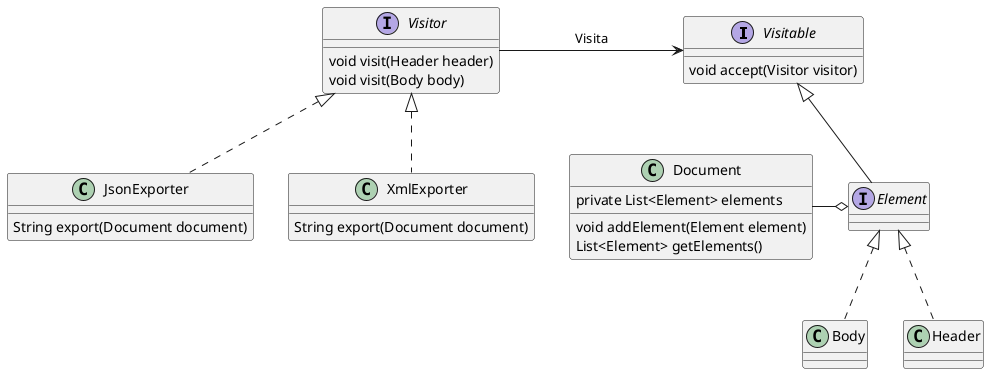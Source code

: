 @startuml

interface Visitable {
    void accept(Visitor visitor)
}

interface Visitor {
    void visit(Header header)
    void visit(Body body)
}

interface Element extends Visitable {
}

class Body implements Element
class Header implements Element

class JsonExporter implements Visitor {
    String export(Document document)
}

class XmlExporter implements Visitor {
    String export(Document document)
}

class Document {
    private List<Element> elements
    void addElement(Element element)
    List<Element> getElements()
}

Document -ro Element

Visitor -r-> Visitable : Visita

@enduml
